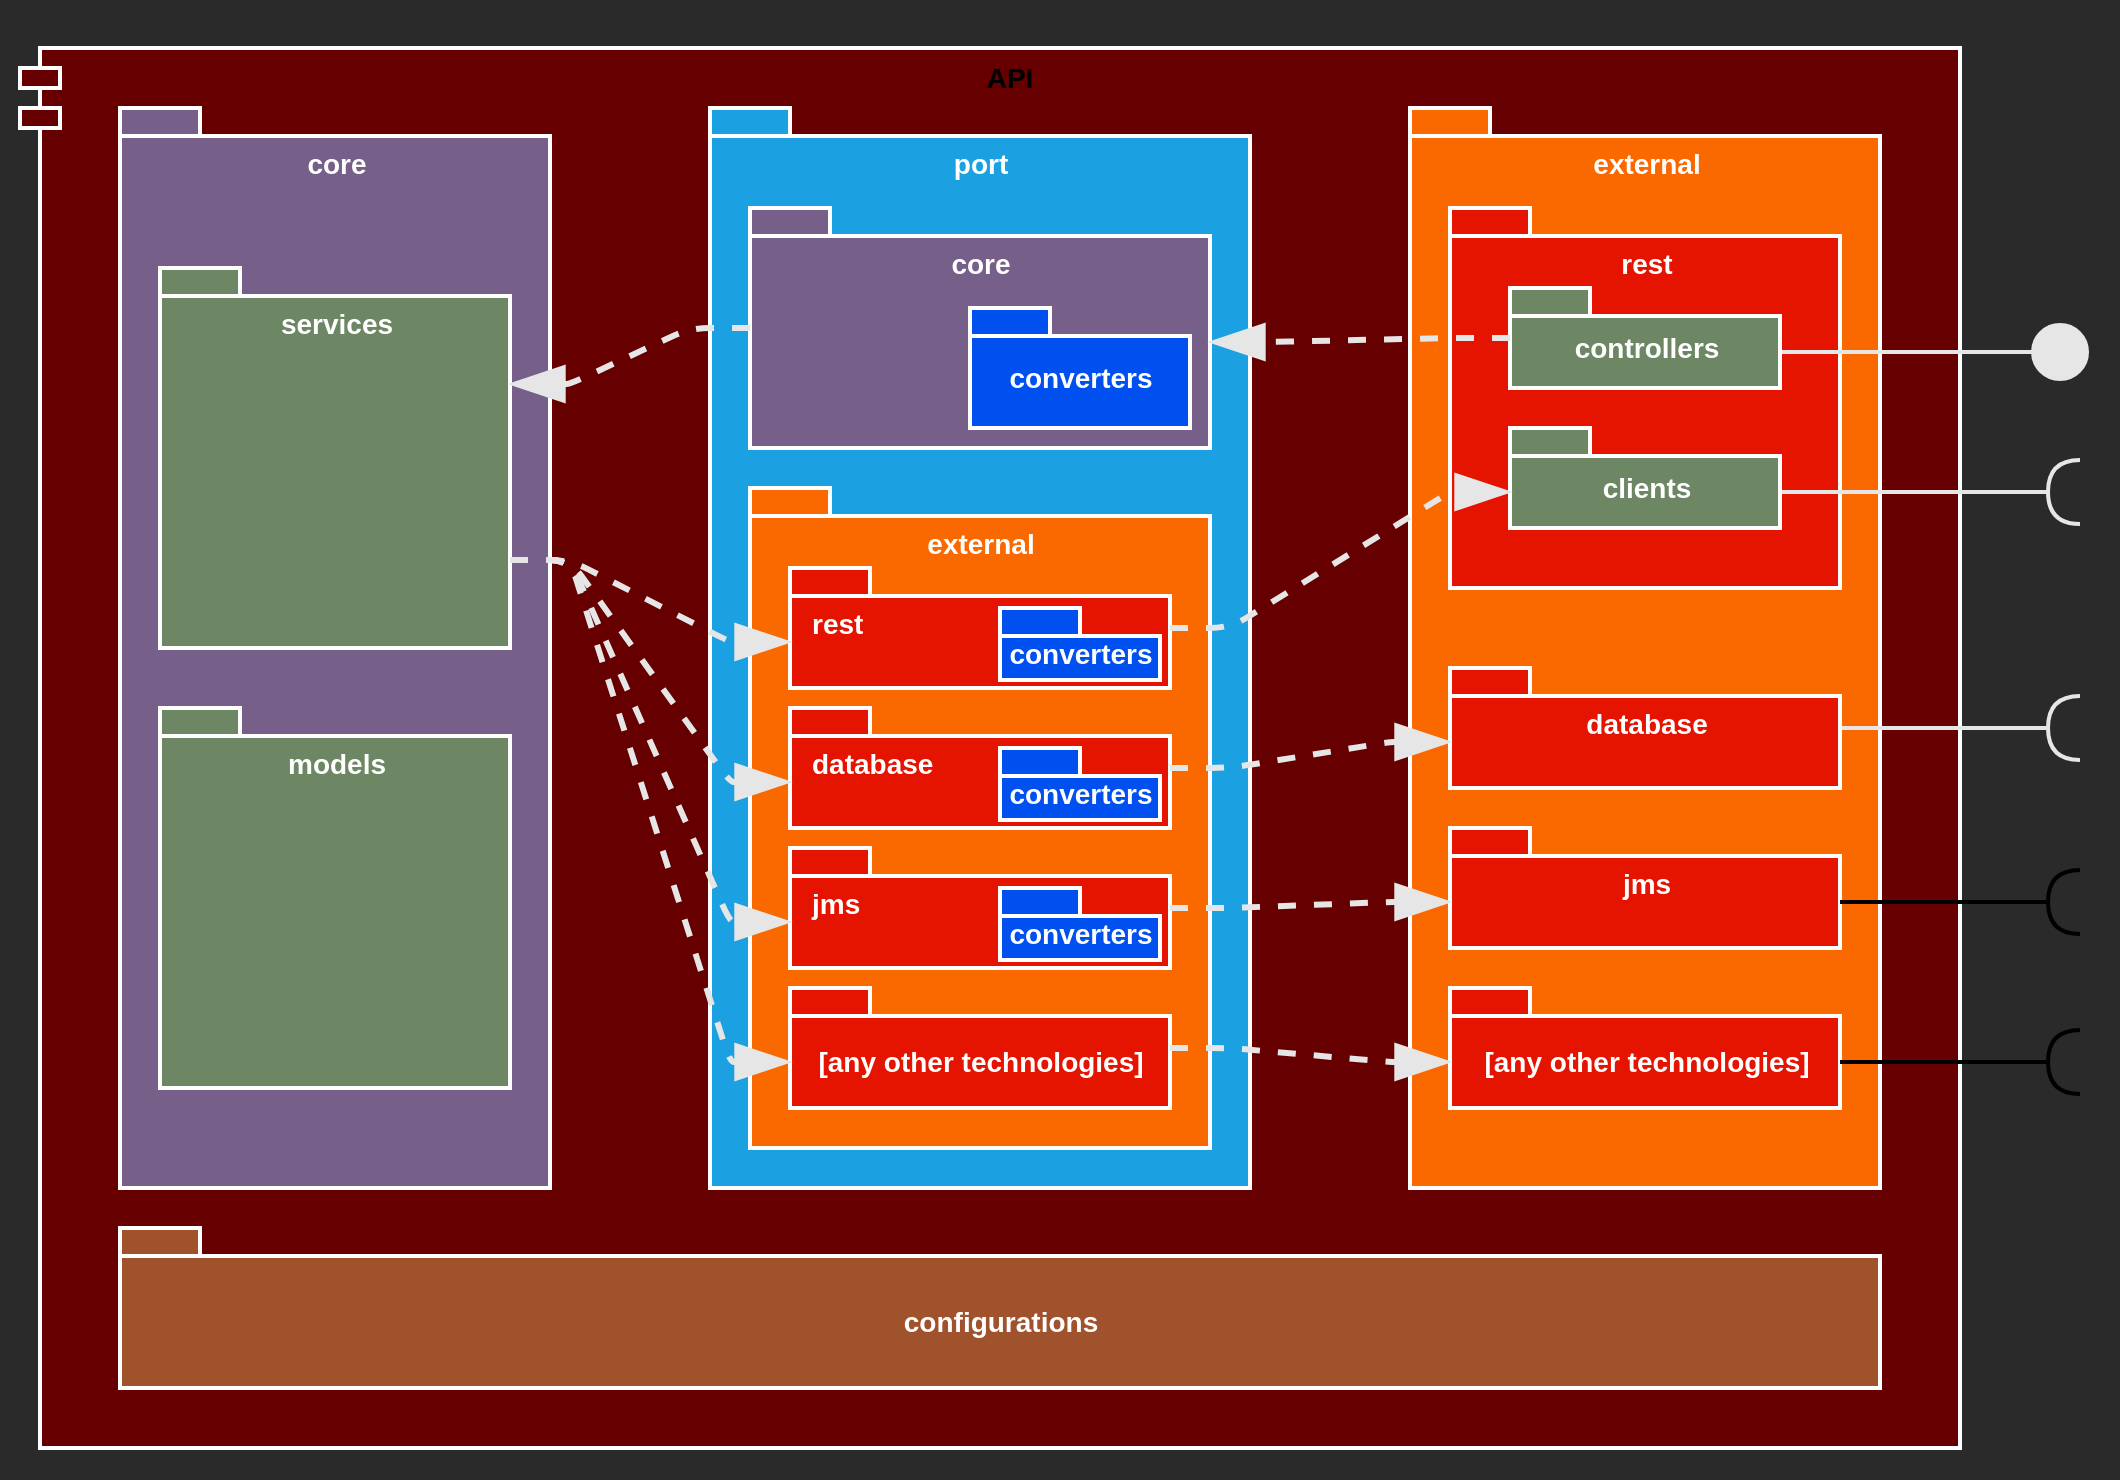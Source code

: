 <mxfile version="14.1.8" type="device"><diagram id="T-Gn138C4jzqU9i3zPL-" name="Página-1"><mxGraphModel dx="1086" dy="846" grid="1" gridSize="10" guides="1" tooltips="1" connect="1" arrows="1" fold="1" page="1" pageScale="1" pageWidth="1169" pageHeight="827" math="0" shadow="0"><root><mxCell id="0"/><mxCell id="1" parent="0"/><mxCell id="vecyTEkSmSOygo2CNBpc-61" value="" style="rounded=0;whiteSpace=wrap;html=1;strokeWidth=2;fontSize=14;align=center;fillColor=#2A2A2A;strokeColor=none;" vertex="1" parent="1"><mxGeometry x="55" y="44" width="1060" height="740" as="geometry"/></mxCell><mxCell id="vecyTEkSmSOygo2CNBpc-31" value="API" style="shape=module;align=left;spacingLeft=20;align=center;verticalAlign=top;fillColor=#660000;fontSize=14;fontStyle=1;strokeWidth=2;strokeColor=#FFFFFF;" vertex="1" parent="1"><mxGeometry x="65" y="68" width="970" height="700" as="geometry"/></mxCell><mxCell id="vecyTEkSmSOygo2CNBpc-1" value="core" style="shape=folder;fontStyle=1;spacingTop=13;tabWidth=40;tabHeight=14;tabPosition=left;html=1;verticalAlign=top;fillColor=#76608a;fontColor=#ffffff;fontSize=14;strokeWidth=2;strokeColor=#FFFFFF;" vertex="1" parent="1"><mxGeometry x="115" y="98" width="215" height="540" as="geometry"/></mxCell><mxCell id="vecyTEkSmSOygo2CNBpc-6" value="port" style="shape=folder;fontStyle=1;spacingTop=13;tabWidth=40;tabHeight=14;tabPosition=left;html=1;verticalAlign=top;fillColor=#1ba1e2;fontColor=#ffffff;fontSize=14;strokeWidth=2;strokeColor=#FFFFFF;" vertex="1" parent="1"><mxGeometry x="410" y="98" width="270" height="540" as="geometry"/></mxCell><mxCell id="vecyTEkSmSOygo2CNBpc-7" value="external" style="shape=folder;fontStyle=1;spacingTop=13;tabWidth=40;tabHeight=14;tabPosition=left;html=1;verticalAlign=top;fillColor=#fa6800;fontColor=#ffffff;fontSize=14;strokeWidth=2;strokeColor=#FFFFFF;" vertex="1" parent="1"><mxGeometry x="760" y="98" width="235" height="540" as="geometry"/></mxCell><mxCell id="vecyTEkSmSOygo2CNBpc-9" value="services" style="shape=folder;fontStyle=1;spacingTop=13;tabWidth=40;tabHeight=14;tabPosition=left;html=1;verticalAlign=top;fillColor=#6d8764;fontColor=#ffffff;fontSize=14;strokeWidth=2;strokeColor=#FFFFFF;" vertex="1" parent="1"><mxGeometry x="135" y="178" width="175" height="190" as="geometry"/></mxCell><mxCell id="vecyTEkSmSOygo2CNBpc-10" value="models" style="shape=folder;fontStyle=1;spacingTop=13;tabWidth=40;tabHeight=14;tabPosition=left;html=1;verticalAlign=top;fillColor=#6d8764;fontColor=#ffffff;fontSize=14;strokeWidth=2;strokeColor=#FFFFFF;" vertex="1" parent="1"><mxGeometry x="135" y="398" width="175" height="190" as="geometry"/></mxCell><mxCell id="vecyTEkSmSOygo2CNBpc-11" value="core" style="shape=folder;fontStyle=1;spacingTop=13;tabWidth=40;tabHeight=14;tabPosition=left;html=1;verticalAlign=top;fillColor=#76608a;fontColor=#ffffff;fontSize=14;strokeWidth=2;strokeColor=#FFFFFF;" vertex="1" parent="1"><mxGeometry x="430" y="148" width="230" height="120" as="geometry"/></mxCell><mxCell id="vecyTEkSmSOygo2CNBpc-12" value="external" style="shape=folder;fontStyle=1;spacingTop=13;tabWidth=40;tabHeight=14;tabPosition=left;html=1;verticalAlign=top;fillColor=#fa6800;fontColor=#ffffff;fontSize=14;strokeWidth=2;strokeColor=#FFFFFF;" vertex="1" parent="1"><mxGeometry x="430" y="288" width="230" height="330" as="geometry"/></mxCell><mxCell id="vecyTEkSmSOygo2CNBpc-13" value="converters" style="shape=folder;fontStyle=1;spacingTop=10;tabWidth=40;tabHeight=14;tabPosition=left;html=1;verticalAlign=middle;fillColor=#0050ef;fontColor=#ffffff;fontSize=14;strokeWidth=2;strokeColor=#FFFFFF;" vertex="1" parent="1"><mxGeometry x="540" y="198" width="110" height="60" as="geometry"/></mxCell><mxCell id="vecyTEkSmSOygo2CNBpc-15" value="rest" style="shape=folder;fontStyle=1;spacingTop=13;tabWidth=40;tabHeight=14;tabPosition=left;html=1;verticalAlign=top;fillColor=#e51400;fontColor=#ffffff;fontSize=14;strokeWidth=2;strokeColor=#FFFFFF;" vertex="1" parent="1"><mxGeometry x="780" y="148" width="195" height="190" as="geometry"/></mxCell><mxCell id="vecyTEkSmSOygo2CNBpc-59" style="edgeStyle=entityRelationEdgeStyle;rounded=1;jumpStyle=none;jumpSize=6;orthogonalLoop=1;jettySize=auto;html=1;endArrow=halfCircle;endFill=0;endSize=13;strokeColor=#E6E6E6;strokeWidth=2;fontSize=14;" edge="1" parent="1" source="vecyTEkSmSOygo2CNBpc-16"><mxGeometry relative="1" as="geometry"><mxPoint x="1095" y="408" as="targetPoint"/></mxGeometry></mxCell><mxCell id="vecyTEkSmSOygo2CNBpc-16" value="database" style="shape=folder;fontStyle=1;spacingTop=13;tabWidth=40;tabHeight=14;tabPosition=left;html=1;verticalAlign=top;fillColor=#e51400;fontColor=#ffffff;fontSize=14;strokeWidth=2;strokeColor=#FFFFFF;" vertex="1" parent="1"><mxGeometry x="780" y="378" width="195" height="60" as="geometry"/></mxCell><mxCell id="vecyTEkSmSOygo2CNBpc-17" value="jms" style="shape=folder;fontStyle=1;spacingTop=13;tabWidth=40;tabHeight=14;tabPosition=left;html=1;verticalAlign=top;fillColor=#e51400;fontColor=#ffffff;fontSize=14;strokeWidth=2;strokeColor=#FFFFFF;" vertex="1" parent="1"><mxGeometry x="780" y="458" width="195" height="60" as="geometry"/></mxCell><mxCell id="vecyTEkSmSOygo2CNBpc-18" value="configurations" style="shape=folder;fontStyle=1;spacingTop=13;tabWidth=40;tabHeight=14;tabPosition=left;html=1;verticalAlign=middle;fillColor=#a0522d;fontColor=#ffffff;fontSize=14;strokeWidth=2;strokeColor=#FFFFFF;" vertex="1" parent="1"><mxGeometry x="115" y="658" width="880" height="80" as="geometry"/></mxCell><mxCell id="vecyTEkSmSOygo2CNBpc-57" style="edgeStyle=entityRelationEdgeStyle;rounded=1;jumpStyle=none;jumpSize=6;orthogonalLoop=1;jettySize=auto;html=1;endArrow=oval;endFill=1;endSize=27;strokeColor=#E6E6E6;strokeWidth=2;fontSize=14;exitX=0;exitY=0;exitDx=135;exitDy=32;exitPerimeter=0;" edge="1" parent="1" source="vecyTEkSmSOygo2CNBpc-19"><mxGeometry relative="1" as="geometry"><mxPoint x="1085" y="220" as="targetPoint"/></mxGeometry></mxCell><mxCell id="vecyTEkSmSOygo2CNBpc-19" value="controllers" style="shape=folder;fontStyle=1;spacingTop=10;tabWidth=40;tabHeight=14;tabPosition=left;html=1;verticalAlign=middle;fillColor=#6d8764;fontColor=#ffffff;fontSize=14;strokeWidth=2;strokeColor=#FFFFFF;" vertex="1" parent="1"><mxGeometry x="810" y="188" width="135" height="50" as="geometry"/></mxCell><mxCell id="vecyTEkSmSOygo2CNBpc-58" style="edgeStyle=entityRelationEdgeStyle;rounded=1;jumpStyle=none;jumpSize=6;orthogonalLoop=1;jettySize=auto;html=1;endArrow=halfCircle;endFill=0;endSize=13;strokeColor=#E6E6E6;strokeWidth=2;fontSize=14;exitX=0;exitY=0;exitDx=135;exitDy=32;exitPerimeter=0;" edge="1" parent="1" source="vecyTEkSmSOygo2CNBpc-20"><mxGeometry relative="1" as="geometry"><mxPoint x="1095" y="290" as="targetPoint"/></mxGeometry></mxCell><mxCell id="vecyTEkSmSOygo2CNBpc-20" value="clients" style="shape=folder;fontStyle=1;spacingTop=10;tabWidth=40;tabHeight=14;tabPosition=left;html=1;verticalAlign=middle;fillColor=#6d8764;fontColor=#ffffff;fontSize=14;strokeWidth=2;strokeColor=#FFFFFF;" vertex="1" parent="1"><mxGeometry x="810" y="258" width="135" height="50" as="geometry"/></mxCell><mxCell id="vecyTEkSmSOygo2CNBpc-21" value="rest" style="shape=folder;fontStyle=1;spacingTop=13;tabWidth=40;tabHeight=14;tabPosition=left;html=1;verticalAlign=top;align=left;spacingLeft=9;fillColor=#e51400;fontColor=#ffffff;fontSize=14;strokeWidth=2;strokeColor=#FFFFFF;" vertex="1" parent="1"><mxGeometry x="450" y="328" width="190" height="60" as="geometry"/></mxCell><mxCell id="vecyTEkSmSOygo2CNBpc-22" value="database" style="shape=folder;fontStyle=1;spacingTop=13;tabWidth=40;tabHeight=14;tabPosition=left;html=1;verticalAlign=top;align=left;spacingLeft=9;fillColor=#e51400;fontColor=#ffffff;fontSize=14;strokeWidth=2;strokeColor=#FFFFFF;" vertex="1" parent="1"><mxGeometry x="450" y="398" width="190" height="60" as="geometry"/></mxCell><mxCell id="vecyTEkSmSOygo2CNBpc-23" value="jms" style="shape=folder;fontStyle=1;spacingTop=13;tabWidth=40;tabHeight=14;tabPosition=left;html=1;verticalAlign=top;align=left;spacingLeft=9;fillColor=#e51400;fontColor=#ffffff;fontSize=14;strokeWidth=2;strokeColor=#FFFFFF;" vertex="1" parent="1"><mxGeometry x="450" y="468" width="190" height="60" as="geometry"/></mxCell><mxCell id="vecyTEkSmSOygo2CNBpc-24" value="converters" style="shape=folder;fontStyle=1;spacingTop=10;tabWidth=40;tabHeight=14;tabPosition=left;html=1;verticalAlign=middle;fillColor=#0050ef;fontColor=#ffffff;fontSize=14;strokeWidth=2;strokeColor=#FFFFFF;" vertex="1" parent="1"><mxGeometry x="555" y="348" width="80" height="36" as="geometry"/></mxCell><mxCell id="vecyTEkSmSOygo2CNBpc-26" value="converters" style="shape=folder;fontStyle=1;spacingTop=10;tabWidth=40;tabHeight=14;tabPosition=left;html=1;verticalAlign=middle;fillColor=#0050ef;fontColor=#ffffff;fontSize=14;strokeWidth=2;strokeColor=#FFFFFF;" vertex="1" parent="1"><mxGeometry x="555" y="418" width="80" height="36" as="geometry"/></mxCell><mxCell id="vecyTEkSmSOygo2CNBpc-27" value="converters" style="shape=folder;fontStyle=1;spacingTop=10;tabWidth=40;tabHeight=14;tabPosition=left;html=1;verticalAlign=middle;fillColor=#0050ef;fontColor=#ffffff;fontSize=14;strokeWidth=2;strokeColor=#FFFFFF;" vertex="1" parent="1"><mxGeometry x="555" y="488" width="80" height="36" as="geometry"/></mxCell><mxCell id="vecyTEkSmSOygo2CNBpc-29" value="[any other technologies]" style="shape=folder;fontStyle=1;spacingTop=13;tabWidth=40;tabHeight=14;tabPosition=left;html=1;verticalAlign=middle;fillColor=#e51400;fontColor=#ffffff;fontSize=14;strokeWidth=2;strokeColor=#FFFFFF;" vertex="1" parent="1"><mxGeometry x="780" y="538" width="195" height="60" as="geometry"/></mxCell><mxCell id="vecyTEkSmSOygo2CNBpc-30" value="[any other technologies]" style="shape=folder;fontStyle=1;spacingTop=13;tabWidth=40;tabHeight=14;tabPosition=left;html=1;verticalAlign=middle;align=center;spacingLeft=0;fillColor=#e51400;fontColor=#ffffff;fontSize=14;strokeWidth=2;strokeColor=#FFFFFF;" vertex="1" parent="1"><mxGeometry x="450" y="538" width="190" height="60" as="geometry"/></mxCell><mxCell id="vecyTEkSmSOygo2CNBpc-43" style="edgeStyle=entityRelationEdgeStyle;orthogonalLoop=1;jettySize=auto;html=1;entryX=0;entryY=0;entryDx=0;entryDy=37;entryPerimeter=0;fontSize=14;exitX=0;exitY=0;exitDx=175;exitDy=146;exitPerimeter=0;elbow=vertical;dashed=1;strokeWidth=3;rounded=1;jumpStyle=none;jumpSize=6;fillColor=#fad9d5;strokeColor=#E6E6E6;endSize=20;endArrow=blockThin;endFill=1;" edge="1" parent="1" source="vecyTEkSmSOygo2CNBpc-9" target="vecyTEkSmSOygo2CNBpc-21"><mxGeometry relative="1" as="geometry"/></mxCell><mxCell id="vecyTEkSmSOygo2CNBpc-44" style="edgeStyle=entityRelationEdgeStyle;orthogonalLoop=1;jettySize=auto;html=1;entryX=0;entryY=0;entryDx=0;entryDy=37;entryPerimeter=0;fontSize=14;exitX=0;exitY=0;exitDx=175;exitDy=146;exitPerimeter=0;elbow=vertical;dashed=1;strokeWidth=3;rounded=1;jumpStyle=none;jumpSize=6;fillColor=#fad9d5;strokeColor=#E6E6E6;endSize=20;endArrow=blockThin;endFill=1;" edge="1" parent="1" source="vecyTEkSmSOygo2CNBpc-9" target="vecyTEkSmSOygo2CNBpc-22"><mxGeometry relative="1" as="geometry"/></mxCell><mxCell id="vecyTEkSmSOygo2CNBpc-45" style="edgeStyle=entityRelationEdgeStyle;orthogonalLoop=1;jettySize=auto;html=1;entryX=0;entryY=0;entryDx=0;entryDy=37;entryPerimeter=0;fontSize=14;exitX=0;exitY=0;exitDx=175;exitDy=146;exitPerimeter=0;elbow=vertical;dashed=1;strokeWidth=3;rounded=1;jumpStyle=none;jumpSize=6;fillColor=#fad9d5;strokeColor=#E6E6E6;endSize=20;endArrow=blockThin;endFill=1;" edge="1" parent="1" source="vecyTEkSmSOygo2CNBpc-9" target="vecyTEkSmSOygo2CNBpc-23"><mxGeometry relative="1" as="geometry"/></mxCell><mxCell id="vecyTEkSmSOygo2CNBpc-46" style="edgeStyle=entityRelationEdgeStyle;orthogonalLoop=1;jettySize=auto;html=1;entryX=0;entryY=0;entryDx=0;entryDy=37;entryPerimeter=0;fontSize=14;exitX=0;exitY=0;exitDx=175;exitDy=146;exitPerimeter=0;elbow=vertical;dashed=1;strokeWidth=3;rounded=1;jumpStyle=none;jumpSize=6;fillColor=#fad9d5;strokeColor=#E6E6E6;endSize=20;endArrow=blockThin;endFill=1;" edge="1" parent="1" source="vecyTEkSmSOygo2CNBpc-9" target="vecyTEkSmSOygo2CNBpc-30"><mxGeometry relative="1" as="geometry"/></mxCell><mxCell id="vecyTEkSmSOygo2CNBpc-39" style="edgeStyle=entityRelationEdgeStyle;orthogonalLoop=1;jettySize=auto;html=1;entryX=0;entryY=0;entryDx=175;entryDy=58;entryPerimeter=0;fontSize=14;elbow=vertical;dashed=1;strokeWidth=3;rounded=1;jumpStyle=none;jumpSize=6;fillColor=#fad9d5;strokeColor=#E6E6E6;endSize=20;endArrow=blockThin;endFill=1;" edge="1" parent="1" source="vecyTEkSmSOygo2CNBpc-11" target="vecyTEkSmSOygo2CNBpc-9"><mxGeometry relative="1" as="geometry"/></mxCell><mxCell id="vecyTEkSmSOygo2CNBpc-33" style="edgeStyle=entityRelationEdgeStyle;orthogonalLoop=1;jettySize=auto;html=1;entryX=0;entryY=0;entryDx=230;entryDy=67;entryPerimeter=0;fontSize=14;elbow=vertical;dashed=1;strokeWidth=3;rounded=1;jumpStyle=none;jumpSize=6;fillColor=#fad9d5;strokeColor=#E6E6E6;endSize=20;endArrow=blockThin;endFill=1;" edge="1" parent="1" source="vecyTEkSmSOygo2CNBpc-19" target="vecyTEkSmSOygo2CNBpc-11"><mxGeometry relative="1" as="geometry"/></mxCell><mxCell id="vecyTEkSmSOygo2CNBpc-34" style="edgeStyle=entityRelationEdgeStyle;orthogonalLoop=1;jettySize=auto;html=1;entryX=0;entryY=0;entryDx=0;entryDy=32;entryPerimeter=0;fontSize=14;elbow=vertical;dashed=1;strokeWidth=3;rounded=1;jumpStyle=none;jumpSize=6;fillColor=#fad9d5;strokeColor=#E6E6E6;endSize=20;endArrow=blockThin;endFill=1;" edge="1" parent="1" source="vecyTEkSmSOygo2CNBpc-21" target="vecyTEkSmSOygo2CNBpc-20"><mxGeometry relative="1" as="geometry"/></mxCell><mxCell id="vecyTEkSmSOygo2CNBpc-37" style="edgeStyle=entityRelationEdgeStyle;orthogonalLoop=1;jettySize=auto;html=1;entryX=0;entryY=0;entryDx=0;entryDy=37;entryPerimeter=0;fontSize=14;elbow=vertical;dashed=1;strokeWidth=3;rounded=1;jumpStyle=none;jumpSize=6;fillColor=#fad9d5;strokeColor=#E6E6E6;endSize=20;endArrow=blockThin;endFill=1;" edge="1" parent="1" source="vecyTEkSmSOygo2CNBpc-22" target="vecyTEkSmSOygo2CNBpc-16"><mxGeometry relative="1" as="geometry"/></mxCell><mxCell id="vecyTEkSmSOygo2CNBpc-36" style="edgeStyle=entityRelationEdgeStyle;orthogonalLoop=1;jettySize=auto;html=1;entryX=0;entryY=0;entryDx=0;entryDy=37;entryPerimeter=0;fontSize=14;elbow=vertical;dashed=1;strokeWidth=3;rounded=1;jumpStyle=none;jumpSize=6;fillColor=#fad9d5;strokeColor=#E6E6E6;endSize=20;endArrow=blockThin;endFill=1;" edge="1" parent="1" source="vecyTEkSmSOygo2CNBpc-23" target="vecyTEkSmSOygo2CNBpc-17"><mxGeometry relative="1" as="geometry"/></mxCell><mxCell id="vecyTEkSmSOygo2CNBpc-38" style="edgeStyle=entityRelationEdgeStyle;orthogonalLoop=1;jettySize=auto;html=1;entryX=0;entryY=0;entryDx=0;entryDy=37;entryPerimeter=0;fontSize=14;elbow=vertical;dashed=1;strokeWidth=3;rounded=1;jumpStyle=none;jumpSize=6;fillColor=#fad9d5;strokeColor=#E6E6E6;endSize=20;endArrow=blockThin;endFill=1;" edge="1" parent="1" source="vecyTEkSmSOygo2CNBpc-30" target="vecyTEkSmSOygo2CNBpc-29"><mxGeometry relative="1" as="geometry"/></mxCell><mxCell id="vecyTEkSmSOygo2CNBpc-52" value="" style="rounded=0;orthogonalLoop=1;jettySize=auto;html=1;endArrow=halfCircle;endFill=0;endSize=13;strokeWidth=2;fontSize=14;exitX=0;exitY=0;exitDx=195;exitDy=37;exitPerimeter=0;" edge="1" parent="1" source="vecyTEkSmSOygo2CNBpc-29"><mxGeometry relative="1" as="geometry"><mxPoint x="1095" y="469" as="sourcePoint"/><mxPoint x="1095" y="575" as="targetPoint"/></mxGeometry></mxCell><mxCell id="vecyTEkSmSOygo2CNBpc-55" value="" style="rounded=0;orthogonalLoop=1;jettySize=auto;html=1;endArrow=halfCircle;endFill=0;endSize=13;strokeWidth=2;fontSize=14;exitX=0;exitY=0;exitDx=195;exitDy=37;exitPerimeter=0;" edge="1" parent="1" source="vecyTEkSmSOygo2CNBpc-17"><mxGeometry relative="1" as="geometry"><mxPoint x="985" y="497.5" as="sourcePoint"/><mxPoint x="1095" y="495" as="targetPoint"/></mxGeometry></mxCell></root></mxGraphModel></diagram></mxfile>